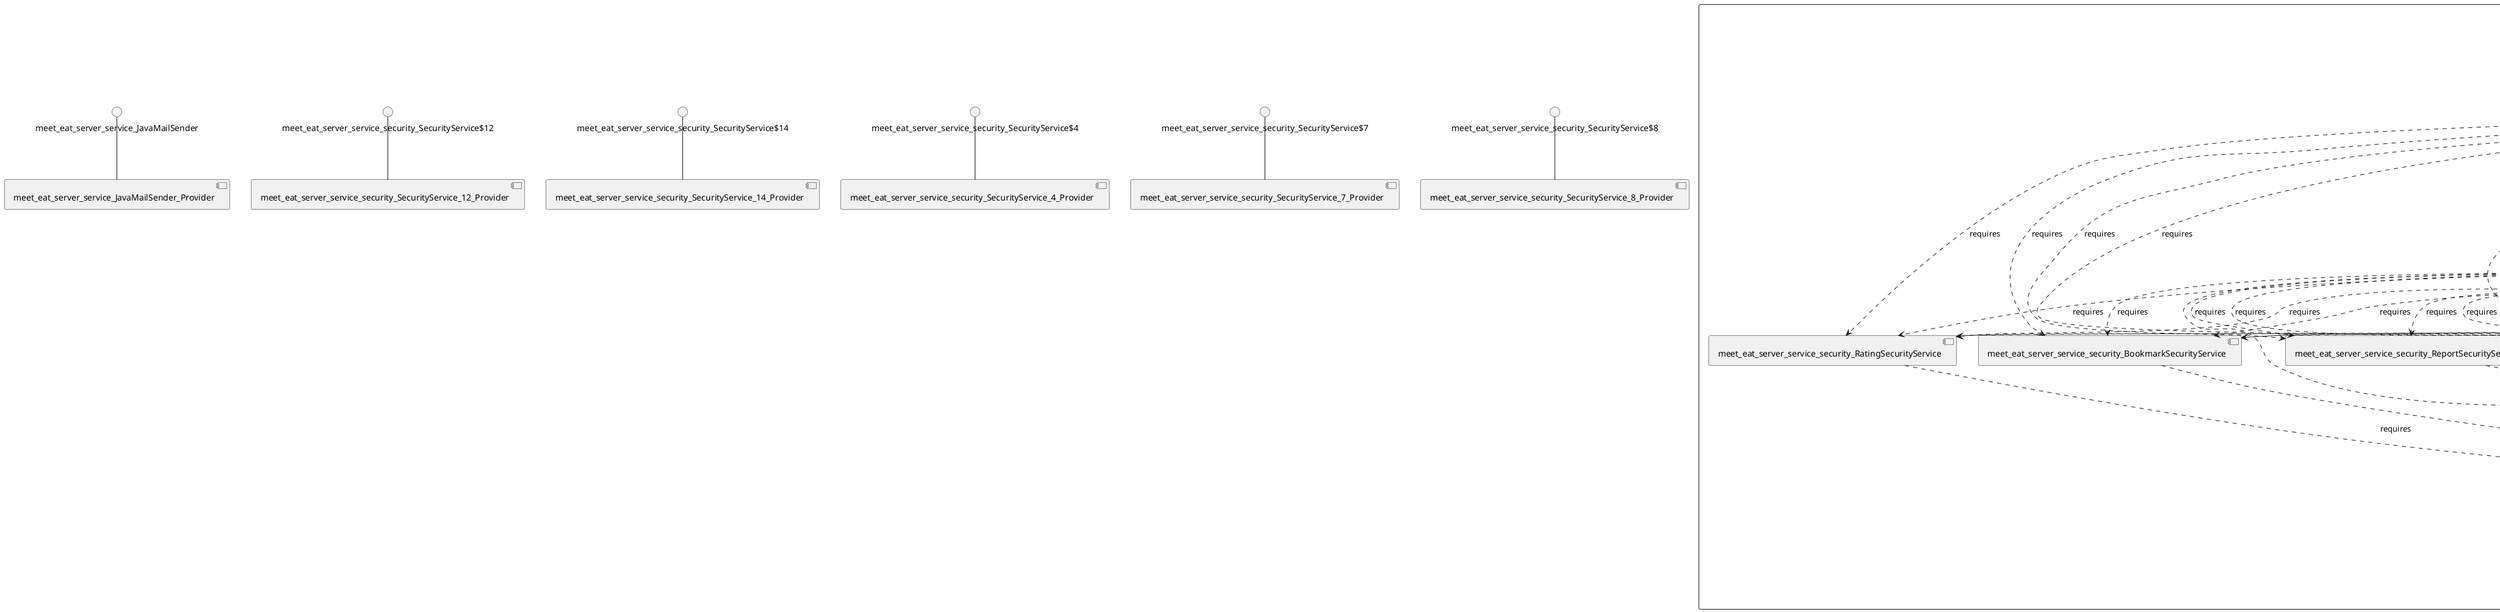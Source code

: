 @startuml
skinparam fixCircleLabelOverlapping true
skinparam componentStyle uml2
component "meet_eat_server\n\n\n\n\n\n" {
[meet_eat_server_repository_ParticipationRepository]
[meet_eat_server_service_TagService]
[meet_eat_server_controller_SubscriptionController]
[meet_eat_server_service_EmailService]
[meet_eat_server_service_RatingService]
[meet_eat_server_service_ParticipationService]
[meet_eat_server_service_security_ReportSecurityService]
[meet_eat_server_repository_ReportRepository]
[meet_eat_server_service_TokenService]
[meet_eat_server_service_ReportService]
[meet_eat_server_repository_OfferRepository]
[meet_eat_server_service_BookmarkService]
[meet_eat_server_service_security_TagSecurityService]
[meet_eat_server_service_UserService]
[meet_eat_server_controller_TagController]
[meet_eat_server_controller_UserController]
[meet_eat_server_repository_RatingRepository]
[meet_eat_server_service_security_UserSecurityService]
[meet_eat_server_repository_UserRepository]
[meet_eat_server_service_security_OfferSecurityService]
[meet_eat_server_service_SubscriptionService]
[meet_eat_server_service_security_BookmarkSecurityService]
[meet_eat_server_service_OfferService]
[meet_eat_server_repository_TokenRepository]
[meet_eat_server_service_security_RatingSecurityService]
[meet_eat_server_repository_BookmarkRepository]
[meet_eat_server_controller_TokenController]
[meet_eat_server_controller_ParticipationController]
[meet_eat_server_controller_OfferController]
[meet_eat_server_repository_SubscriptionRepository]
[meet_eat_server_service_security_TokenSecurityService]
[meet_eat_server_controller_ReportController]
[meet_eat_server_service_security_ParticipationSecurityService]
[meet_eat_server_service_security_SubscriptionSecurityService]
[meet_eat_server_controller_BookmarkController]
[meet_eat_server_controller_RatingController]
[meet_eat_server_repository_TagRepository]
[meet_eat_server_controller_BookmarkController]..>[meet_eat_server_service_security_ReportSecurityService] : requires
[meet_eat_server_service_UserService]..>[meet_eat_server_service_OfferService] : requires
[meet_eat_server_controller_TokenController]..>[meet_eat_server_service_TokenService] : requires
[meet_eat_server_controller_ReportController]..>[meet_eat_server_service_security_UserSecurityService] : requires
[meet_eat_server_service_TokenService]..>[meet_eat_server_repository_TokenRepository] : requires
[meet_eat_server_controller_BookmarkController]..>[meet_eat_server_service_BookmarkService] : requires
[meet_eat_server_controller_SubscriptionController]..>[meet_eat_server_service_security_UserSecurityService] : requires
[meet_eat_server_controller_SubscriptionController]..>[meet_eat_server_service_security_ParticipationSecurityService] : requires
[meet_eat_server_controller_SubscriptionController]..>[meet_eat_server_service_security_RatingSecurityService] : requires
[meet_eat_server_controller_RatingController]..>[meet_eat_server_service_security_OfferSecurityService] : requires
[meet_eat_server_controller_BookmarkController]..>[meet_eat_server_service_security_UserSecurityService] : requires
[meet_eat_server_service_OfferService]..>[meet_eat_server_repository_OfferRepository] : requires
[meet_eat_server_service_UserService]..>[meet_eat_server_service_SubscriptionService] : requires
[meet_eat_server_service_TagService]..>[meet_eat_server_repository_TagRepository] : requires
[meet_eat_server_service_UserService]..>[meet_eat_server_service_TokenService] : requires
[meet_eat_server_service_RatingService]..>[meet_eat_server_service_UserService] : requires
[meet_eat_server_controller_BookmarkController]..>[meet_eat_server_service_security_SubscriptionSecurityService] : requires
[meet_eat_server_controller_RatingController]..>[meet_eat_server_service_security_BookmarkSecurityService] : requires
[meet_eat_server_service_RatingService]..>[meet_eat_server_repository_RatingRepository] : requires
[meet_eat_server_service_SubscriptionService]..>[meet_eat_server_repository_SubscriptionRepository] : requires
[meet_eat_server_controller_ReportController]..>[meet_eat_server_service_ReportService] : requires
[meet_eat_server_controller_ReportController]..>[meet_eat_server_service_security_TokenSecurityService] : requires
[meet_eat_server_controller_ParticipationController]..>[meet_eat_server_service_security_RatingSecurityService] : requires
[meet_eat_server_controller_ParticipationController]..>[meet_eat_server_service_security_ParticipationSecurityService] : requires
[meet_eat_server_service_OfferService]..>[meet_eat_server_service_ParticipationService] : requires
[meet_eat_server_controller_SubscriptionController]..>[meet_eat_server_service_security_OfferSecurityService] : requires
[meet_eat_server_controller_ParticipationController]..>[meet_eat_server_service_security_TokenSecurityService] : requires
[meet_eat_server_controller_SubscriptionController]..>[meet_eat_server_service_security_ReportSecurityService] : requires
[meet_eat_server_service_UserService]..>[meet_eat_server_service_EmailService] : requires
[meet_eat_server_controller_RatingController]..>[meet_eat_server_service_security_RatingSecurityService] : requires
[meet_eat_server_controller_RatingController]..>[meet_eat_server_service_security_ReportSecurityService] : requires
[meet_eat_server_service_UserService]..>[meet_eat_server_service_RatingService] : requires
[meet_eat_server_controller_BookmarkController]..>[meet_eat_server_service_security_ParticipationSecurityService] : requires
[meet_eat_server_controller_BookmarkController]..>[meet_eat_server_service_security_RatingSecurityService] : requires
[meet_eat_server_controller_RatingController]..>[meet_eat_server_service_security_TokenSecurityService] : requires
[meet_eat_server_controller_RatingController]..>[meet_eat_server_service_security_ParticipationSecurityService] : requires
[meet_eat_server_controller_RatingController]..>[meet_eat_server_service_RatingService] : requires
[meet_eat_server_controller_ParticipationController]..>[meet_eat_server_service_security_ReportSecurityService] : requires
[meet_eat_server_service_OfferService]..>[meet_eat_server_service_BookmarkService] : requires
[meet_eat_server_controller_ParticipationController]..>[meet_eat_server_service_security_SubscriptionSecurityService] : requires
[meet_eat_server_controller_SubscriptionController]..>[meet_eat_server_service_security_TokenSecurityService] : requires
[meet_eat_server_controller_BookmarkController]..>[meet_eat_server_service_security_TagSecurityService] : requires
[meet_eat_server_service_ParticipationService]..>[meet_eat_server_service_OfferService] : requires
[meet_eat_server_controller_ReportController]..>[meet_eat_server_service_security_BookmarkSecurityService] : requires
[meet_eat_server_service_OfferService]..>[meet_eat_server_service_ReportService] : requires
[meet_eat_server_service_security_BookmarkSecurityService]..>[meet_eat_server_service_TokenService] : requires
[meet_eat_server_service_security_ParticipationSecurityService]..>[meet_eat_server_service_TokenService] : requires
[meet_eat_server_controller_RatingController]..>[meet_eat_server_service_security_SubscriptionSecurityService] : requires
[meet_eat_server_controller_BookmarkController]..>[meet_eat_server_service_security_OfferSecurityService] : requires
[meet_eat_server_service_security_ReportSecurityService]..>[meet_eat_server_service_TokenService] : requires
[meet_eat_server_controller_TagController]..>[meet_eat_server_service_TagService] : requires
[meet_eat_server_controller_RatingController]..>[meet_eat_server_service_security_UserSecurityService] : requires
[meet_eat_server_controller_SubscriptionController]..>[meet_eat_server_service_security_BookmarkSecurityService] : requires
[meet_eat_server_controller_SubscriptionController]..>[meet_eat_server_service_security_SubscriptionSecurityService] : requires
[meet_eat_server_service_security_TagSecurityService]..>[meet_eat_server_service_TokenService] : requires
[meet_eat_server_service_ParticipationService]..>[meet_eat_server_repository_ParticipationRepository] : requires
[meet_eat_server_controller_ReportController]..>[meet_eat_server_service_security_SubscriptionSecurityService] : requires
[meet_eat_server_controller_UserController]..>[meet_eat_server_service_UserService] : requires
[meet_eat_server_controller_ParticipationController]..>[meet_eat_server_service_security_BookmarkSecurityService] : requires
[meet_eat_server_service_OfferService]..>[meet_eat_server_service_UserService] : requires
[meet_eat_server_controller_ReportController]..>[meet_eat_server_service_security_OfferSecurityService] : requires
[meet_eat_server_controller_OfferController]..>[meet_eat_server_service_security_OfferSecurityService] : requires
[meet_eat_server_service_security_TokenSecurityService]..>[meet_eat_server_service_TokenService] : requires
[meet_eat_server_controller_ParticipationController]..>[meet_eat_server_service_security_OfferSecurityService] : requires
[meet_eat_server_service_BookmarkService]..>[meet_eat_server_service_UserService] : requires
[meet_eat_server_controller_TokenController]..>[meet_eat_server_service_security_TokenSecurityService] : requires
[meet_eat_server_service_UserService]..>[meet_eat_server_repository_UserRepository] : requires
[meet_eat_server_service_OfferService]..>[meet_eat_server_service_SubscriptionService] : requires
[meet_eat_server_controller_ParticipationController]..>[meet_eat_server_service_security_TagSecurityService] : requires
[meet_eat_server_controller_BookmarkController]..>[meet_eat_server_service_security_BookmarkSecurityService] : requires
[meet_eat_server_service_security_UserSecurityService]..>[meet_eat_server_service_TokenService] : requires
[meet_eat_server_controller_UserController]..>[meet_eat_server_service_security_UserSecurityService] : requires
[meet_eat_server_controller_RatingController]..>[meet_eat_server_service_security_TagSecurityService] : requires
[meet_eat_server_service_UserService]..>[meet_eat_server_service_ReportService] : requires
[meet_eat_server_service_OfferService]..>[meet_eat_server_service_RatingService] : requires
[meet_eat_server_controller_TagController]..>[meet_eat_server_service_security_TagSecurityService] : requires
[meet_eat_server_controller_ReportController]..>[meet_eat_server_service_security_RatingSecurityService] : requires
[meet_eat_server_controller_ReportController]..>[meet_eat_server_service_security_ParticipationSecurityService] : requires
[meet_eat_server_controller_ReportController]..>[meet_eat_server_service_security_ReportSecurityService] : requires
[meet_eat_server_controller_ReportController]..>[meet_eat_server_service_security_TagSecurityService] : requires
[meet_eat_server_controller_BookmarkController]..>[meet_eat_server_service_security_TokenSecurityService] : requires
[meet_eat_server_controller_OfferController]..>[meet_eat_server_service_OfferService] : requires
[meet_eat_server_controller_SubscriptionController]..>[meet_eat_server_service_security_TagSecurityService] : requires
[meet_eat_server_service_security_RatingSecurityService]..>[meet_eat_server_service_TokenService] : requires
[meet_eat_server_service_security_OfferSecurityService]..>[meet_eat_server_service_TokenService] : requires
[meet_eat_server_controller_ParticipationController]..>[meet_eat_server_service_ParticipationService] : requires
[meet_eat_server_service_BookmarkService]..>[meet_eat_server_repository_BookmarkRepository] : requires
[meet_eat_server_service_security_SubscriptionSecurityService]..>[meet_eat_server_service_TokenService] : requires
[meet_eat_server_service_SubscriptionService]..>[meet_eat_server_service_UserService] : requires
[meet_eat_server_service_TokenService]..>[meet_eat_server_service_UserService] : requires
[meet_eat_server_service_UserService]..>[meet_eat_server_service_BookmarkService] : requires
[meet_eat_server_service_ReportService]..>[meet_eat_server_repository_ReportRepository] : requires
[meet_eat_server_controller_SubscriptionController]..>[meet_eat_server_service_SubscriptionService] : requires
[meet_eat_server_controller_ParticipationController]..>[meet_eat_server_service_security_UserSecurityService] : requires
[meet_eat_server_service_UserService]..>[meet_eat_server_service_ParticipationService] : requires
}
interface "meet_eat_server_service_JavaMailSender" as interface.meet_eat_server_service_JavaMailSender
interface.meet_eat_server_service_JavaMailSender--[meet_eat_server_service_JavaMailSender_Provider]
interface "meet_eat_server_service_security_SecurityService$12" as interface.meet_eat_server_service_security_SecurityService_12
interface.meet_eat_server_service_security_SecurityService_12--[meet_eat_server_service_security_SecurityService_12_Provider]
interface "meet_eat_server_service_security_SecurityService$14" as interface.meet_eat_server_service_security_SecurityService_14
interface.meet_eat_server_service_security_SecurityService_14--[meet_eat_server_service_security_SecurityService_14_Provider]
interface "meet_eat_server_service_security_SecurityService$4" as interface.meet_eat_server_service_security_SecurityService_4
interface.meet_eat_server_service_security_SecurityService_4--[meet_eat_server_service_security_SecurityService_4_Provider]
interface "meet_eat_server_service_security_SecurityService$7" as interface.meet_eat_server_service_security_SecurityService_7
interface.meet_eat_server_service_security_SecurityService_7--[meet_eat_server_service_security_SecurityService_7_Provider]
interface "meet_eat_server_service_security_SecurityService$8" as interface.meet_eat_server_service_security_SecurityService_8
interface.meet_eat_server_service_security_SecurityService_8--[meet_eat_server_service_security_SecurityService_8_Provider]

@enduml
